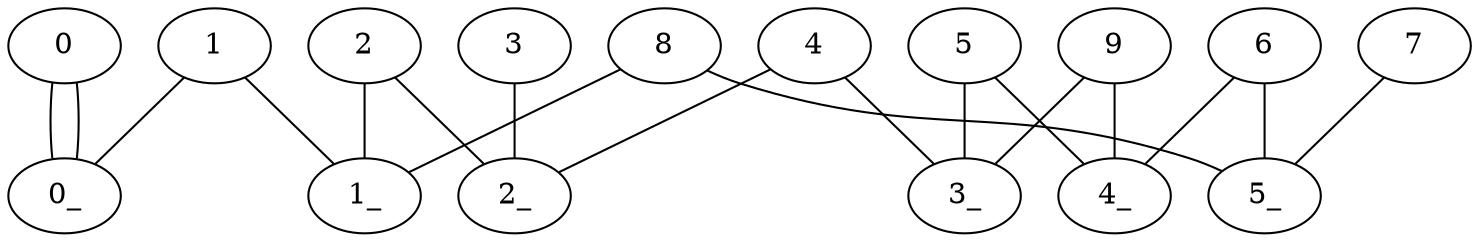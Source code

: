 graph  {
0 [bipartite=0];
1 [bipartite=0];
2 [bipartite=0];
3 [bipartite=0];
4 [bipartite=0];
5 [bipartite=0];
6 [bipartite=0];
7 [bipartite=0];
8 [bipartite=0];
9 [bipartite=0];
"0_" [bipartite=1];
"1_" [bipartite=1];
"2_" [bipartite=1];
"3_" [bipartite=1];
"4_" [bipartite=1];
"5_" [bipartite=1];
0 -- "0_"  [key=0];
0 -- "0_"  [key=1];
1 -- "0_"  [key=0];
1 -- "1_"  [key=0];
2 -- "1_"  [key=0];
2 -- "2_"  [key=0];
3 -- "2_"  [key=0];
4 -- "2_"  [key=0];
4 -- "3_"  [key=0];
5 -- "3_"  [key=0];
5 -- "4_"  [key=0];
6 -- "4_"  [key=0];
6 -- "5_"  [key=0];
7 -- "5_"  [key=0];
8 -- "1_"  [key=0];
8 -- "5_"  [key=0];
9 -- "3_"  [key=0];
9 -- "4_"  [key=0];
}
